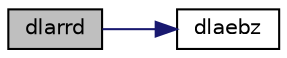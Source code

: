 digraph "dlarrd"
{
 // LATEX_PDF_SIZE
  edge [fontname="Helvetica",fontsize="10",labelfontname="Helvetica",labelfontsize="10"];
  node [fontname="Helvetica",fontsize="10",shape=record];
  rankdir="LR";
  Node1 [label="dlarrd",height=0.2,width=0.4,color="black", fillcolor="grey75", style="filled", fontcolor="black",tooltip="DLARRD computes the eigenvalues of a symmetric tridiagonal matrix to suitable accuracy."];
  Node1 -> Node2 [color="midnightblue",fontsize="10",style="solid",fontname="Helvetica"];
  Node2 [label="dlaebz",height=0.2,width=0.4,color="black", fillcolor="white", style="filled",URL="$dlaebz_8f.html#a79da86f5a84d0038788717338eef245d",tooltip="DLAEBZ computes the number of eigenvalues of a real symmetric tridiagonal matrix which are less than ..."];
}
